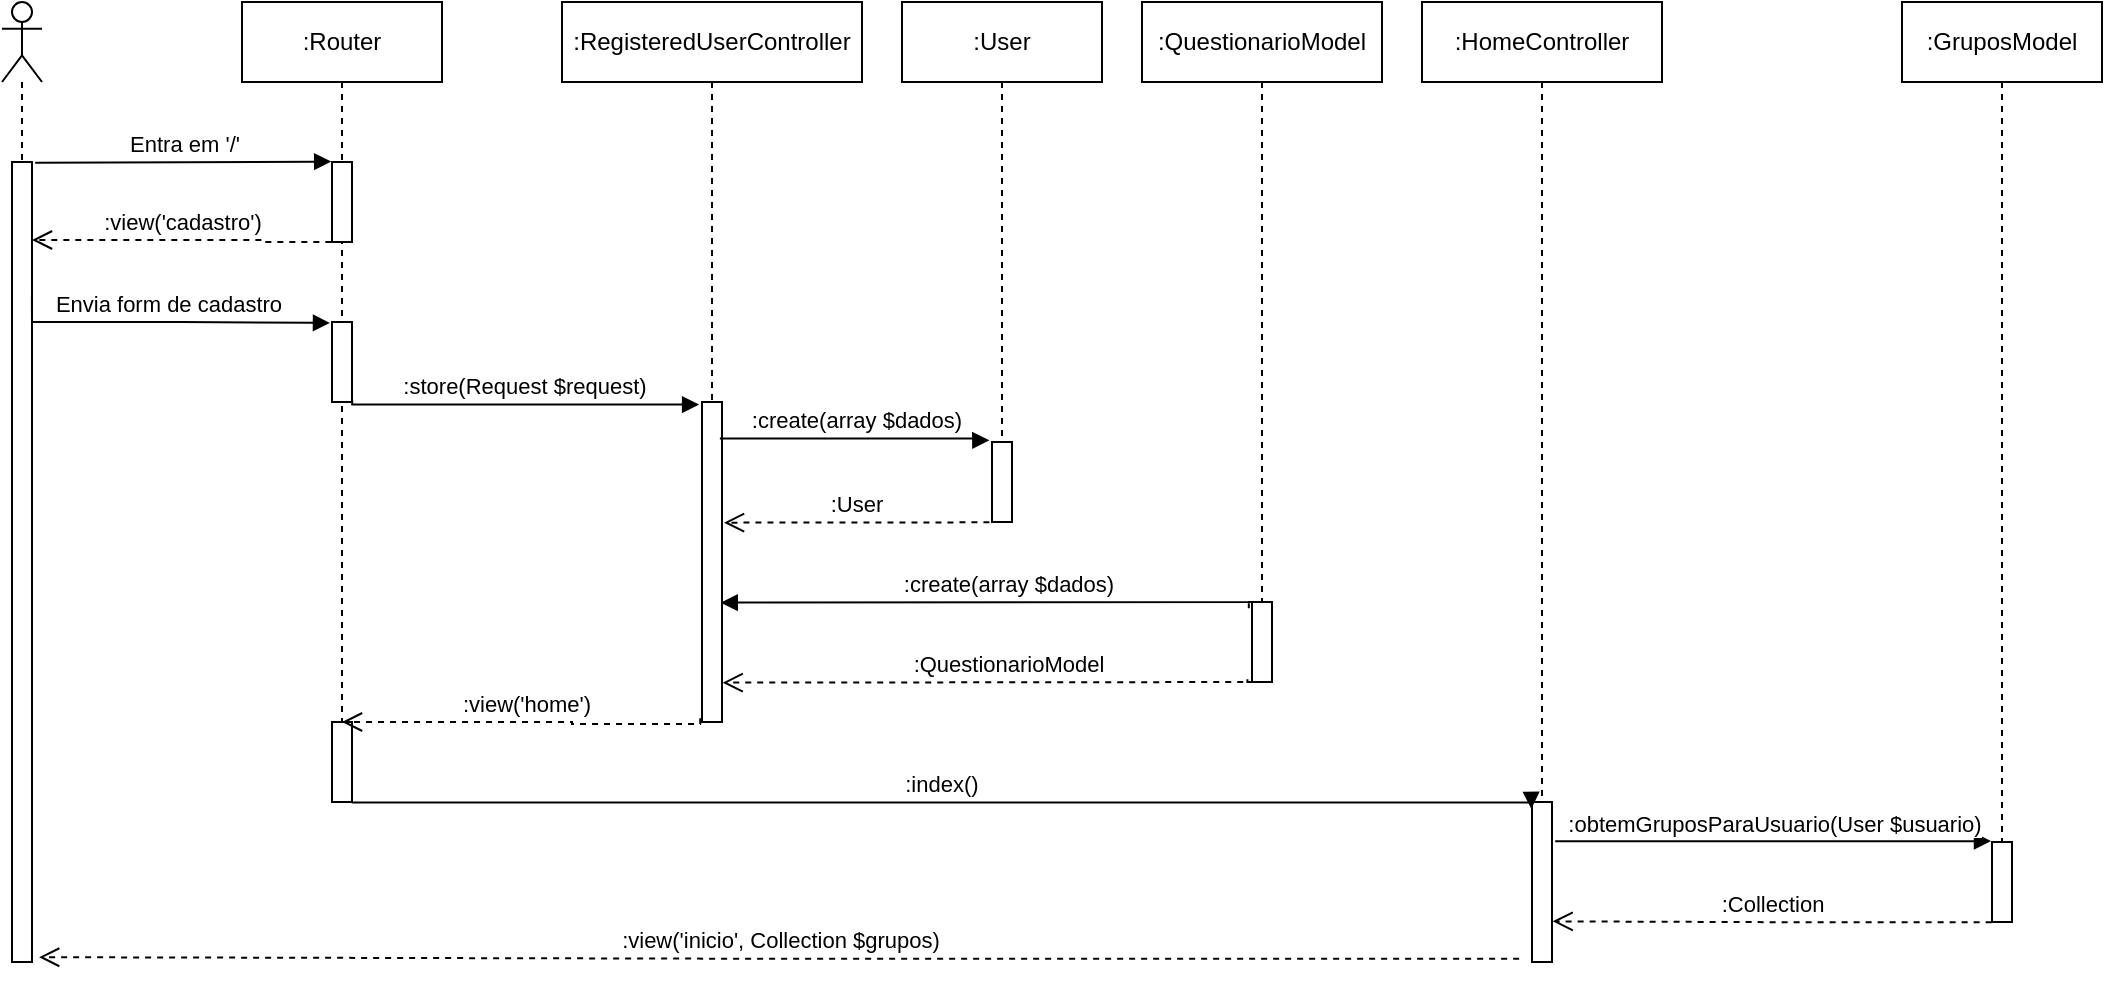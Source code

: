 <mxfile version="15.4.0" type="device"><diagram id="hJm6DwIetmJ7k4z--LRU" name="Página-1"><mxGraphModel dx="1021" dy="598" grid="1" gridSize="10" guides="1" tooltips="1" connect="1" arrows="1" fold="1" page="1" pageScale="1" pageWidth="827" pageHeight="1169" math="0" shadow="0"><root><mxCell id="0"/><mxCell id="1" parent="0"/><mxCell id="Kyb_1t5F5vXufkMyOpHM-1" value="" style="shape=umlLifeline;participant=umlActor;perimeter=lifelinePerimeter;whiteSpace=wrap;html=1;container=1;collapsible=0;recursiveResize=0;verticalAlign=top;spacingTop=36;outlineConnect=0;" parent="1" vertex="1"><mxGeometry x="40" y="40" width="20" height="480" as="geometry"/></mxCell><mxCell id="Kyb_1t5F5vXufkMyOpHM-4" value="" style="html=1;points=[];perimeter=orthogonalPerimeter;" parent="Kyb_1t5F5vXufkMyOpHM-1" vertex="1"><mxGeometry x="5" y="80" width="10" height="400" as="geometry"/></mxCell><mxCell id="Kyb_1t5F5vXufkMyOpHM-2" value=":Router" style="shape=umlLifeline;perimeter=lifelinePerimeter;whiteSpace=wrap;html=1;container=1;collapsible=0;recursiveResize=0;outlineConnect=0;" parent="1" vertex="1"><mxGeometry x="160" y="40" width="100" height="400" as="geometry"/></mxCell><mxCell id="Kyb_1t5F5vXufkMyOpHM-3" value="" style="html=1;points=[];perimeter=orthogonalPerimeter;" parent="Kyb_1t5F5vXufkMyOpHM-2" vertex="1"><mxGeometry x="45" y="80" width="10" height="40" as="geometry"/></mxCell><mxCell id="Kyb_1t5F5vXufkMyOpHM-8" value="" style="html=1;points=[];perimeter=orthogonalPerimeter;" parent="Kyb_1t5F5vXufkMyOpHM-2" vertex="1"><mxGeometry x="45" y="160" width="10" height="40" as="geometry"/></mxCell><mxCell id="-nuXmbTCQrHWi7jDd4qS-5" value="" style="html=1;points=[];perimeter=orthogonalPerimeter;" parent="Kyb_1t5F5vXufkMyOpHM-2" vertex="1"><mxGeometry x="45" y="360" width="10" height="40" as="geometry"/></mxCell><mxCell id="Kyb_1t5F5vXufkMyOpHM-5" value="Entra em '/'" style="html=1;verticalAlign=bottom;endArrow=block;rounded=0;edgeStyle=orthogonalEdgeStyle;exitX=1.157;exitY=0.001;exitDx=0;exitDy=0;exitPerimeter=0;entryX=-0.044;entryY=-0.005;entryDx=0;entryDy=0;entryPerimeter=0;" parent="1" source="Kyb_1t5F5vXufkMyOpHM-4" target="Kyb_1t5F5vXufkMyOpHM-3" edge="1"><mxGeometry width="80" relative="1" as="geometry"><mxPoint x="80" y="120" as="sourcePoint"/><mxPoint x="160" y="120" as="targetPoint"/><Array as="points"><mxPoint x="205" y="120"/></Array></mxGeometry></mxCell><mxCell id="Kyb_1t5F5vXufkMyOpHM-7" value=":view('cadastro')" style="html=1;verticalAlign=bottom;endArrow=open;dashed=1;endSize=8;rounded=0;edgeStyle=orthogonalEdgeStyle;exitX=-0.033;exitY=1.001;exitDx=0;exitDy=0;exitPerimeter=0;" parent="1" source="Kyb_1t5F5vXufkMyOpHM-3" edge="1"><mxGeometry relative="1" as="geometry"><mxPoint x="150" y="190" as="sourcePoint"/><mxPoint x="55" y="159" as="targetPoint"/><Array as="points"><mxPoint x="170" y="160"/><mxPoint x="170" y="159"/></Array></mxGeometry></mxCell><mxCell id="Kyb_1t5F5vXufkMyOpHM-9" value="Envia form de cadastro" style="html=1;verticalAlign=bottom;endArrow=block;rounded=0;edgeStyle=orthogonalEdgeStyle;exitX=0.995;exitY=0.167;exitDx=0;exitDy=0;exitPerimeter=0;entryX=-0.1;entryY=0.011;entryDx=0;entryDy=0;entryPerimeter=0;" parent="1" source="Kyb_1t5F5vXufkMyOpHM-4" target="Kyb_1t5F5vXufkMyOpHM-8" edge="1"><mxGeometry width="80" relative="1" as="geometry"><mxPoint x="70" y="210" as="sourcePoint"/><mxPoint x="150" y="210" as="targetPoint"/><Array as="points"><mxPoint x="55" y="200"/><mxPoint x="130" y="200"/></Array></mxGeometry></mxCell><mxCell id="Kyb_1t5F5vXufkMyOpHM-10" value=":RegisteredUserController" style="shape=umlLifeline;perimeter=lifelinePerimeter;whiteSpace=wrap;html=1;container=1;collapsible=0;recursiveResize=0;outlineConnect=0;" parent="1" vertex="1"><mxGeometry x="320" y="40" width="150" height="360" as="geometry"/></mxCell><mxCell id="Kyb_1t5F5vXufkMyOpHM-11" value="" style="html=1;points=[];perimeter=orthogonalPerimeter;" parent="Kyb_1t5F5vXufkMyOpHM-10" vertex="1"><mxGeometry x="70" y="200" width="10" height="160" as="geometry"/></mxCell><mxCell id="Kyb_1t5F5vXufkMyOpHM-12" value=":store(Request $request)" style="html=1;verticalAlign=bottom;endArrow=block;rounded=0;edgeStyle=orthogonalEdgeStyle;exitX=1.01;exitY=0.979;exitDx=0;exitDy=0;exitPerimeter=0;entryX=-0.144;entryY=0.008;entryDx=0;entryDy=0;entryPerimeter=0;" parent="1" source="Kyb_1t5F5vXufkMyOpHM-8" target="Kyb_1t5F5vXufkMyOpHM-11" edge="1"><mxGeometry width="80" relative="1" as="geometry"><mxPoint x="260" y="240" as="sourcePoint"/><mxPoint x="400" y="241" as="targetPoint"/><Array as="points"><mxPoint x="215" y="241"/></Array></mxGeometry></mxCell><mxCell id="Kyb_1t5F5vXufkMyOpHM-13" value=":User" style="shape=umlLifeline;perimeter=lifelinePerimeter;whiteSpace=wrap;html=1;container=1;collapsible=0;recursiveResize=0;outlineConnect=0;" parent="1" vertex="1"><mxGeometry x="490" y="40" width="100" height="260" as="geometry"/></mxCell><mxCell id="Kyb_1t5F5vXufkMyOpHM-14" value="" style="html=1;points=[];perimeter=orthogonalPerimeter;" parent="Kyb_1t5F5vXufkMyOpHM-13" vertex="1"><mxGeometry x="45" y="220" width="10" height="40" as="geometry"/></mxCell><mxCell id="Kyb_1t5F5vXufkMyOpHM-15" value=":create(array $dados)" style="html=1;verticalAlign=bottom;endArrow=block;rounded=0;edgeStyle=orthogonalEdgeStyle;entryX=-0.133;entryY=-0.021;entryDx=0;entryDy=0;entryPerimeter=0;exitX=0.893;exitY=0.114;exitDx=0;exitDy=0;exitPerimeter=0;" parent="1" source="Kyb_1t5F5vXufkMyOpHM-11" target="Kyb_1t5F5vXufkMyOpHM-14" edge="1"><mxGeometry width="80" relative="1" as="geometry"><mxPoint x="440" y="250" as="sourcePoint"/><mxPoint x="520" y="250" as="targetPoint"/><Array as="points"><mxPoint x="527" y="258"/></Array></mxGeometry></mxCell><mxCell id="Kyb_1t5F5vXufkMyOpHM-16" value=":User" style="html=1;verticalAlign=bottom;endArrow=open;dashed=1;endSize=8;rounded=0;edgeStyle=orthogonalEdgeStyle;entryX=1.1;entryY=0.377;entryDx=0;entryDy=0;entryPerimeter=0;exitX=-0.128;exitY=1.004;exitDx=0;exitDy=0;exitPerimeter=0;" parent="1" source="Kyb_1t5F5vXufkMyOpHM-14" target="Kyb_1t5F5vXufkMyOpHM-11" edge="1"><mxGeometry relative="1" as="geometry"><mxPoint x="583" y="330" as="sourcePoint"/><mxPoint x="490" y="290" as="targetPoint"/><Array as="points"><mxPoint x="510" y="300"/><mxPoint x="510" y="300"/></Array></mxGeometry></mxCell><mxCell id="-nuXmbTCQrHWi7jDd4qS-1" value=":QuestionarioModel" style="shape=umlLifeline;perimeter=lifelinePerimeter;whiteSpace=wrap;html=1;container=1;collapsible=0;recursiveResize=0;outlineConnect=0;" parent="1" vertex="1"><mxGeometry x="610" y="40" width="120" height="340" as="geometry"/></mxCell><mxCell id="-nuXmbTCQrHWi7jDd4qS-2" value="" style="html=1;points=[];perimeter=orthogonalPerimeter;" parent="-nuXmbTCQrHWi7jDd4qS-1" vertex="1"><mxGeometry x="55" y="300" width="10" height="40" as="geometry"/></mxCell><mxCell id="-nuXmbTCQrHWi7jDd4qS-4" value=":QuestionarioModel" style="html=1;verticalAlign=bottom;endArrow=open;dashed=1;endSize=8;rounded=0;edgeStyle=orthogonalEdgeStyle;exitX=-0.229;exitY=0.967;exitDx=0;exitDy=0;exitPerimeter=0;entryX=1.033;entryY=0.877;entryDx=0;entryDy=0;entryPerimeter=0;" parent="1" source="-nuXmbTCQrHWi7jDd4qS-2" target="Kyb_1t5F5vXufkMyOpHM-11" edge="1"><mxGeometry relative="1" as="geometry"><mxPoint x="1000" y="460" as="sourcePoint"/><mxPoint x="707.95" y="457.68" as="targetPoint"/><Array as="points"><mxPoint x="673" y="380"/><mxPoint x="404" y="380"/></Array></mxGeometry></mxCell><mxCell id="-nuXmbTCQrHWi7jDd4qS-3" value=":create(array $dados)" style="html=1;verticalAlign=bottom;endArrow=block;rounded=0;edgeStyle=orthogonalEdgeStyle;exitX=-0.159;exitY=0.078;exitDx=0;exitDy=0;exitPerimeter=0;entryX=0.938;entryY=0.627;entryDx=0;entryDy=0;entryPerimeter=0;startArrow=none;" parent="1" source="-nuXmbTCQrHWi7jDd4qS-2" target="Kyb_1t5F5vXufkMyOpHM-11" edge="1"><mxGeometry width="80" relative="1" as="geometry"><mxPoint x="707.24" y="418.56" as="sourcePoint"/><mxPoint x="903" y="480" as="targetPoint"/><Array as="points"><mxPoint x="673" y="340"/><mxPoint x="402" y="340"/></Array></mxGeometry></mxCell><mxCell id="-nuXmbTCQrHWi7jDd4qS-10" value=":HomeController" style="shape=umlLifeline;perimeter=lifelinePerimeter;whiteSpace=wrap;html=1;container=1;collapsible=0;recursiveResize=0;outlineConnect=0;" parent="1" vertex="1"><mxGeometry x="750" y="40" width="120" height="480" as="geometry"/></mxCell><mxCell id="-nuXmbTCQrHWi7jDd4qS-12" value="" style="html=1;points=[];perimeter=orthogonalPerimeter;" parent="-nuXmbTCQrHWi7jDd4qS-10" vertex="1"><mxGeometry x="55" y="400" width="10" height="80" as="geometry"/></mxCell><mxCell id="-nuXmbTCQrHWi7jDd4qS-13" value=":index()&amp;nbsp;" style="html=1;verticalAlign=bottom;endArrow=block;rounded=0;edgeStyle=orthogonalEdgeStyle;exitX=0.991;exitY=1.005;exitDx=0;exitDy=0;exitPerimeter=0;entryX=-0.038;entryY=0.043;entryDx=0;entryDy=0;entryPerimeter=0;" parent="1" source="-nuXmbTCQrHWi7jDd4qS-5" target="-nuXmbTCQrHWi7jDd4qS-12" edge="1"><mxGeometry width="80" relative="1" as="geometry"><mxPoint x="330" y="540" as="sourcePoint"/><mxPoint x="970" y="620" as="targetPoint"/><Array as="points"><mxPoint x="805" y="440"/></Array></mxGeometry></mxCell><mxCell id="-nuXmbTCQrHWi7jDd4qS-14" value=":GruposModel" style="shape=umlLifeline;perimeter=lifelinePerimeter;whiteSpace=wrap;html=1;container=1;collapsible=0;recursiveResize=0;outlineConnect=0;" parent="1" vertex="1"><mxGeometry x="990" y="40" width="100" height="460" as="geometry"/></mxCell><mxCell id="-nuXmbTCQrHWi7jDd4qS-15" value="" style="html=1;points=[];perimeter=orthogonalPerimeter;" parent="-nuXmbTCQrHWi7jDd4qS-14" vertex="1"><mxGeometry x="45" y="420" width="10" height="40" as="geometry"/></mxCell><mxCell id="-nuXmbTCQrHWi7jDd4qS-16" value=":obtemGruposParaUsuario(User $usuario)" style="html=1;verticalAlign=bottom;endArrow=block;rounded=0;edgeStyle=orthogonalEdgeStyle;exitX=1.16;exitY=0.245;exitDx=0;exitDy=0;exitPerimeter=0;entryX=-0.05;entryY=-0.011;entryDx=0;entryDy=0;entryPerimeter=0;" parent="1" source="-nuXmbTCQrHWi7jDd4qS-12" target="-nuXmbTCQrHWi7jDd4qS-15" edge="1"><mxGeometry width="80" relative="1" as="geometry"><mxPoint x="880" y="530" as="sourcePoint"/><mxPoint x="976.46" y="501.76" as="targetPoint"/><Array as="points"><mxPoint x="940" y="460"/><mxPoint x="940" y="460"/></Array></mxGeometry></mxCell><mxCell id="-nuXmbTCQrHWi7jDd4qS-17" value=":Collection" style="html=1;verticalAlign=bottom;endArrow=open;dashed=1;endSize=8;rounded=0;edgeStyle=orthogonalEdgeStyle;exitX=-0.018;exitY=1.002;exitDx=0;exitDy=0;exitPerimeter=0;entryX=1.032;entryY=0.746;entryDx=0;entryDy=0;entryPerimeter=0;" parent="1" source="-nuXmbTCQrHWi7jDd4qS-15" target="-nuXmbTCQrHWi7jDd4qS-12" edge="1"><mxGeometry relative="1" as="geometry"><mxPoint x="960" y="590" as="sourcePoint"/><mxPoint x="860" y="590" as="targetPoint"/><Array as="points"><mxPoint x="930" y="500"/><mxPoint x="930" y="500"/></Array></mxGeometry></mxCell><mxCell id="-nuXmbTCQrHWi7jDd4qS-18" value=":view('inicio', Collection $grupos)" style="html=1;verticalAlign=bottom;endArrow=open;dashed=1;endSize=8;rounded=0;edgeStyle=orthogonalEdgeStyle;exitX=-0.643;exitY=0.98;exitDx=0;exitDy=0;exitPerimeter=0;entryX=1.357;entryY=0.994;entryDx=0;entryDy=0;entryPerimeter=0;" parent="1" source="-nuXmbTCQrHWi7jDd4qS-12" target="Kyb_1t5F5vXufkMyOpHM-4" edge="1"><mxGeometry relative="1" as="geometry"><mxPoint x="780" y="600" as="sourcePoint"/><mxPoint x="700" y="600" as="targetPoint"/><Array as="points"><mxPoint x="430" y="518"/><mxPoint x="59" y="518"/></Array></mxGeometry></mxCell><mxCell id="QSp1QBrt9TfH_Pc-rkcF-4" value=":view('home')" style="html=1;verticalAlign=bottom;endArrow=open;dashed=1;endSize=8;rounded=0;edgeStyle=orthogonalEdgeStyle;exitX=-0.086;exitY=0.988;exitDx=0;exitDy=0;exitPerimeter=0;" edge="1" parent="1" source="Kyb_1t5F5vXufkMyOpHM-11"><mxGeometry relative="1" as="geometry"><mxPoint x="359.67" y="401.04" as="sourcePoint"/><mxPoint x="210" y="400" as="targetPoint"/><Array as="points"><mxPoint x="389" y="401"/><mxPoint x="325" y="401"/><mxPoint x="325" y="400"/></Array></mxGeometry></mxCell></root></mxGraphModel></diagram></mxfile>